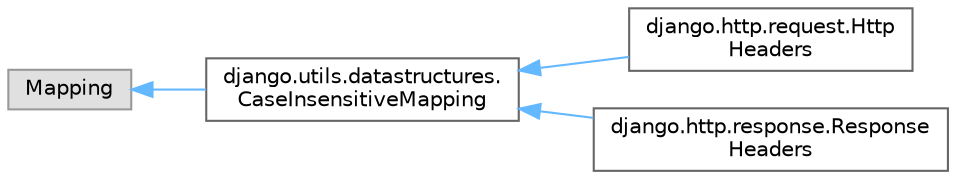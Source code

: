digraph "Graphical Class Hierarchy"
{
 // LATEX_PDF_SIZE
  bgcolor="transparent";
  edge [fontname=Helvetica,fontsize=10,labelfontname=Helvetica,labelfontsize=10];
  node [fontname=Helvetica,fontsize=10,shape=box,height=0.2,width=0.4];
  rankdir="LR";
  Node0 [id="Node000000",label="Mapping",height=0.2,width=0.4,color="grey60", fillcolor="#E0E0E0", style="filled",tooltip=" "];
  Node0 -> Node1 [id="edge1989_Node000000_Node000001",dir="back",color="steelblue1",style="solid",tooltip=" "];
  Node1 [id="Node000001",label="django.utils.datastructures.\lCaseInsensitiveMapping",height=0.2,width=0.4,color="grey40", fillcolor="white", style="filled",URL="$classdjango_1_1utils_1_1datastructures_1_1_case_insensitive_mapping.html",tooltip=" "];
  Node1 -> Node2 [id="edge1990_Node000001_Node000002",dir="back",color="steelblue1",style="solid",tooltip=" "];
  Node2 [id="Node000002",label="django.http.request.Http\lHeaders",height=0.2,width=0.4,color="grey40", fillcolor="white", style="filled",URL="$classdjango_1_1http_1_1request_1_1_http_headers.html",tooltip=" "];
  Node1 -> Node3 [id="edge1991_Node000001_Node000003",dir="back",color="steelblue1",style="solid",tooltip=" "];
  Node3 [id="Node000003",label="django.http.response.Response\lHeaders",height=0.2,width=0.4,color="grey40", fillcolor="white", style="filled",URL="$classdjango_1_1http_1_1response_1_1_response_headers.html",tooltip=" "];
}
